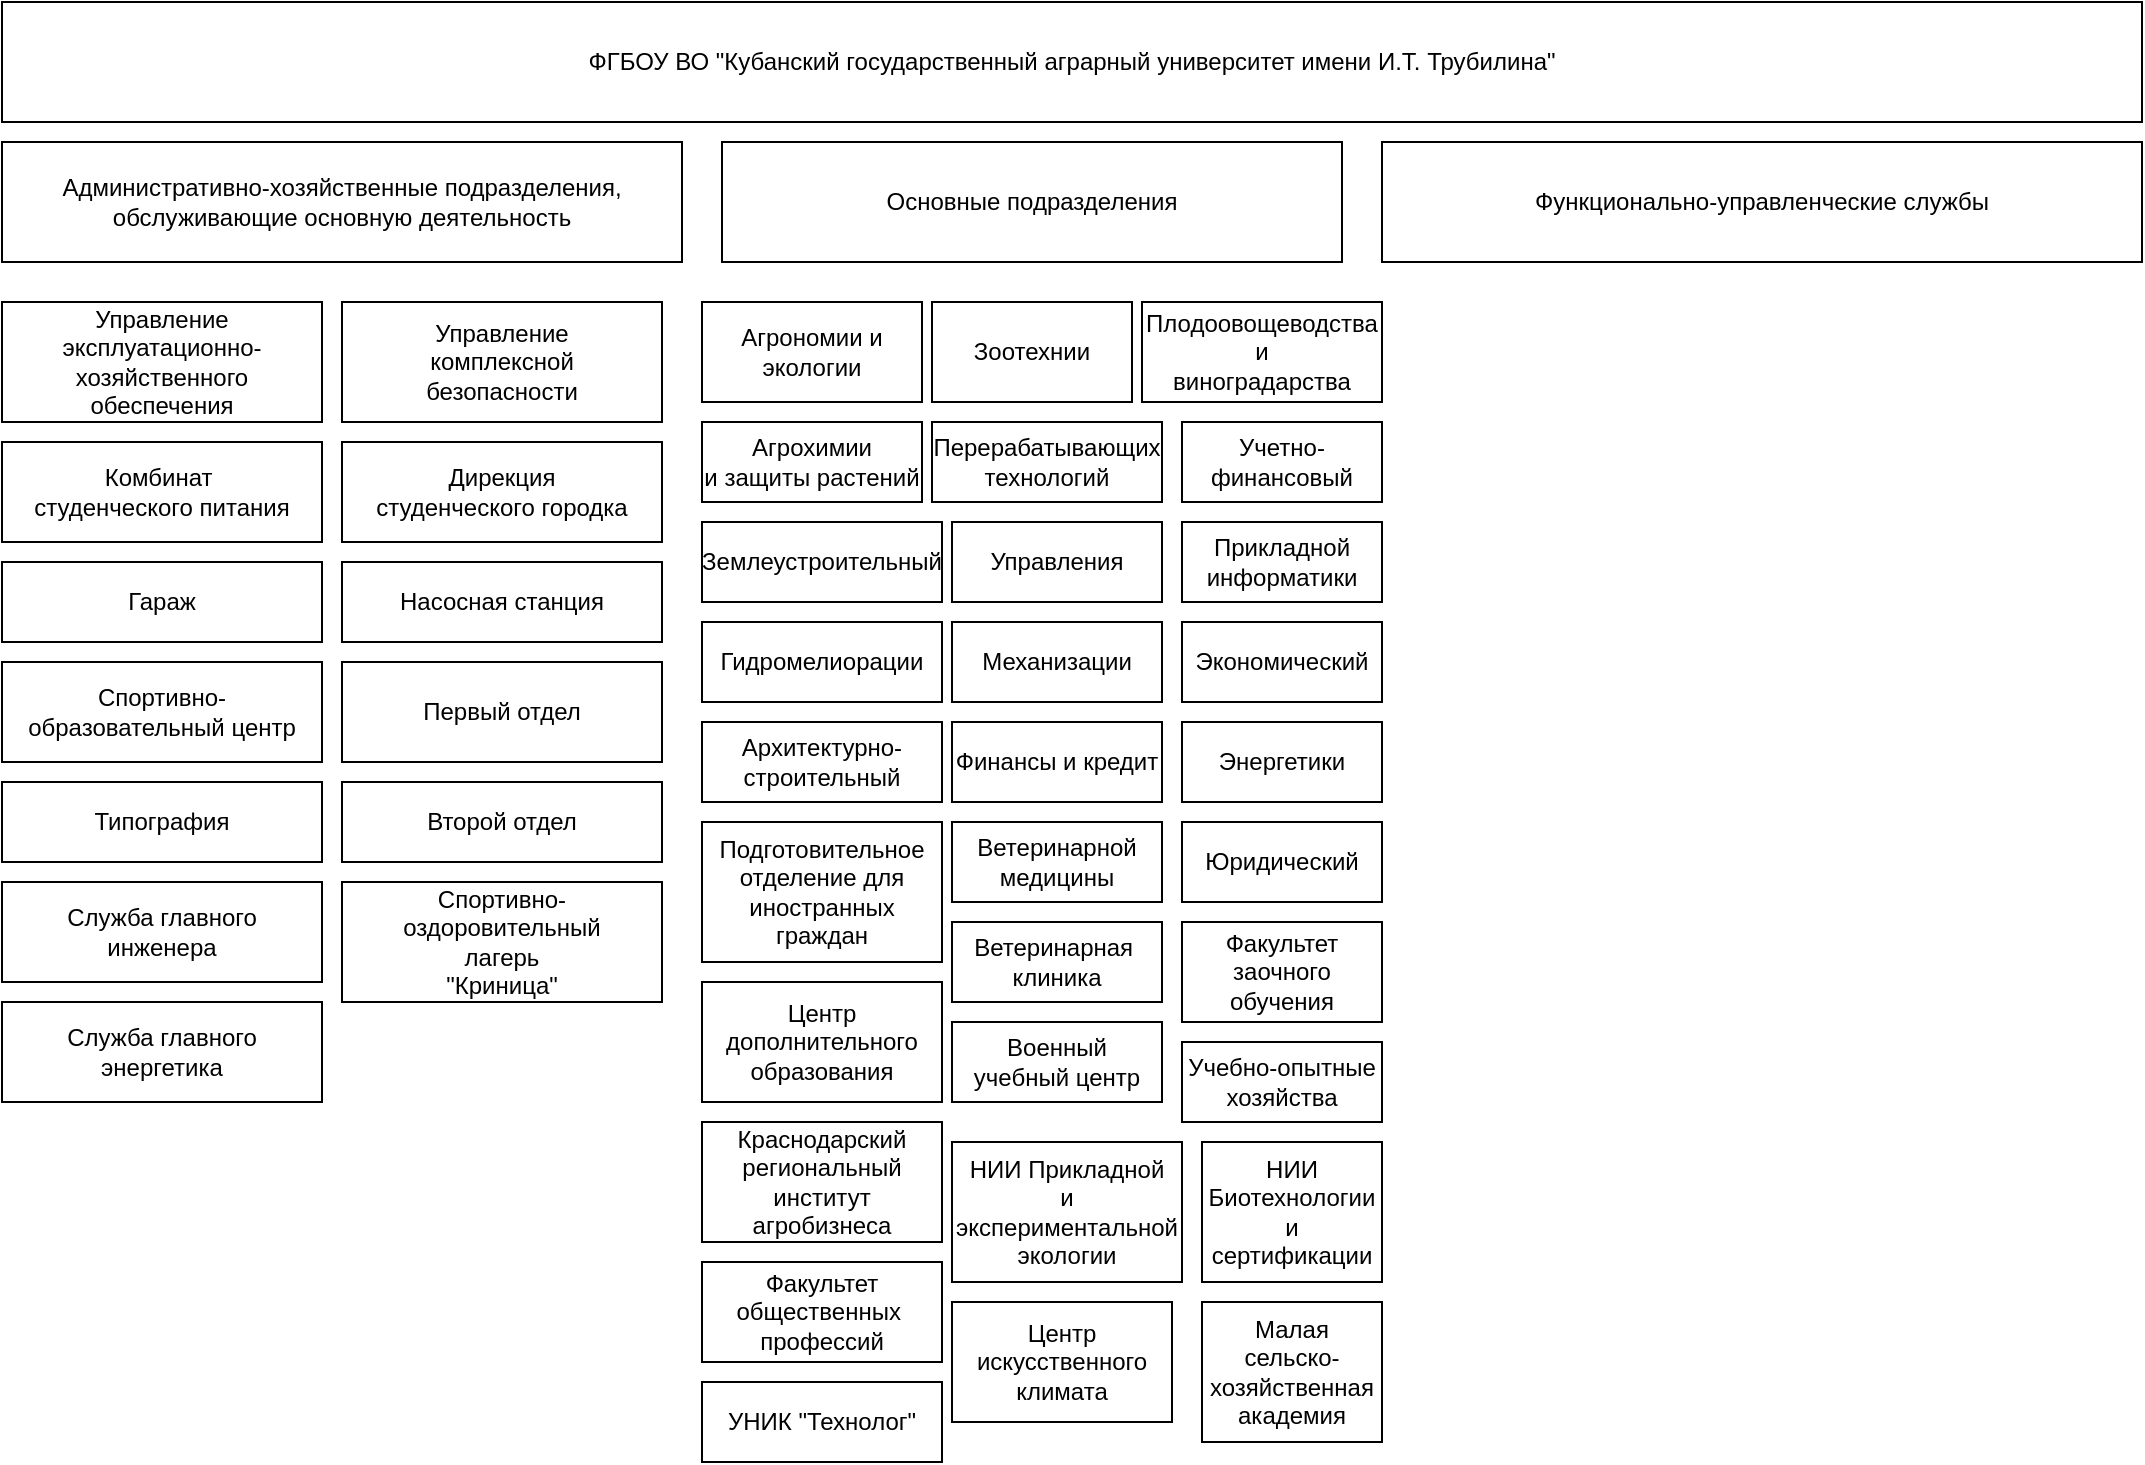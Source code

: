 <mxfile version="20.6.0" type="github">
  <diagram name="Page-1" id="b98fa263-6416-c6ec-5b7d-78bf54ef71d0">
    <mxGraphModel dx="1662" dy="802" grid="1" gridSize="10" guides="1" tooltips="1" connect="1" arrows="1" fold="1" page="1" pageScale="1.5" pageWidth="1169" pageHeight="826" background="none" math="0" shadow="0">
      <root>
        <mxCell id="0" style=";html=1;" />
        <mxCell id="1" style=";html=1;" parent="0" />
        <mxCell id="hcTSXzJrnQQSGbbqOwBM-1" value="ФГБОУ ВО &quot;Кубанский государственный аграрный университет имени И.Т. Трубилина&quot;" style="rounded=0;whiteSpace=wrap;html=1;" vertex="1" parent="1">
          <mxGeometry x="300" y="10" width="1070" height="60" as="geometry" />
        </mxCell>
        <mxCell id="hcTSXzJrnQQSGbbqOwBM-4" value="Административно-хозяйственные подразделения,&lt;br&gt;обслуживающие основную деятельность" style="rounded=0;whiteSpace=wrap;html=1;" vertex="1" parent="1">
          <mxGeometry x="300" y="80" width="340" height="60" as="geometry" />
        </mxCell>
        <mxCell id="hcTSXzJrnQQSGbbqOwBM-5" value="Основные подразделения" style="rounded=0;whiteSpace=wrap;html=1;" vertex="1" parent="1">
          <mxGeometry x="660" y="80" width="310" height="60" as="geometry" />
        </mxCell>
        <mxCell id="hcTSXzJrnQQSGbbqOwBM-6" value="Функционально-управленческие службы" style="rounded=0;whiteSpace=wrap;html=1;" vertex="1" parent="1">
          <mxGeometry x="990" y="80" width="380" height="60" as="geometry" />
        </mxCell>
        <mxCell id="hcTSXzJrnQQSGbbqOwBM-7" value="Управление&lt;br&gt;эксплуатационно-&lt;br&gt;хозяйственного&lt;br&gt;обеспечения" style="rounded=0;whiteSpace=wrap;html=1;" vertex="1" parent="1">
          <mxGeometry x="300" y="160" width="160" height="60" as="geometry" />
        </mxCell>
        <mxCell id="hcTSXzJrnQQSGbbqOwBM-8" value="Управление&lt;br&gt;комплексной&lt;br&gt;безопасности" style="rounded=0;whiteSpace=wrap;html=1;" vertex="1" parent="1">
          <mxGeometry x="470" y="160" width="160" height="60" as="geometry" />
        </mxCell>
        <mxCell id="hcTSXzJrnQQSGbbqOwBM-9" value="Комбинат&amp;nbsp;&lt;br&gt;студенческого питания" style="rounded=0;whiteSpace=wrap;html=1;" vertex="1" parent="1">
          <mxGeometry x="300" y="230" width="160" height="50" as="geometry" />
        </mxCell>
        <mxCell id="hcTSXzJrnQQSGbbqOwBM-10" value="Дирекция&lt;br&gt;студенческого городка" style="rounded=0;whiteSpace=wrap;html=1;" vertex="1" parent="1">
          <mxGeometry x="470" y="230" width="160" height="50" as="geometry" />
        </mxCell>
        <mxCell id="hcTSXzJrnQQSGbbqOwBM-11" value="Гараж" style="rounded=0;whiteSpace=wrap;html=1;" vertex="1" parent="1">
          <mxGeometry x="300" y="290" width="160" height="40" as="geometry" />
        </mxCell>
        <mxCell id="hcTSXzJrnQQSGbbqOwBM-12" value="Насосная станция" style="rounded=0;whiteSpace=wrap;html=1;" vertex="1" parent="1">
          <mxGeometry x="470" y="290" width="160" height="40" as="geometry" />
        </mxCell>
        <mxCell id="hcTSXzJrnQQSGbbqOwBM-13" value="Спортивно-&lt;br&gt;образовательный центр" style="rounded=0;whiteSpace=wrap;html=1;" vertex="1" parent="1">
          <mxGeometry x="300" y="340" width="160" height="50" as="geometry" />
        </mxCell>
        <mxCell id="hcTSXzJrnQQSGbbqOwBM-14" value="Первый отдел" style="rounded=0;whiteSpace=wrap;html=1;" vertex="1" parent="1">
          <mxGeometry x="470" y="340" width="160" height="50" as="geometry" />
        </mxCell>
        <mxCell id="hcTSXzJrnQQSGbbqOwBM-15" value="Типография" style="rounded=0;whiteSpace=wrap;html=1;" vertex="1" parent="1">
          <mxGeometry x="300" y="400" width="160" height="40" as="geometry" />
        </mxCell>
        <mxCell id="hcTSXzJrnQQSGbbqOwBM-16" value="Второй отдел" style="rounded=0;whiteSpace=wrap;html=1;" vertex="1" parent="1">
          <mxGeometry x="470" y="400" width="160" height="40" as="geometry" />
        </mxCell>
        <mxCell id="hcTSXzJrnQQSGbbqOwBM-17" value="Служба главного&lt;br&gt;инженера" style="rounded=0;whiteSpace=wrap;html=1;" vertex="1" parent="1">
          <mxGeometry x="300" y="450" width="160" height="50" as="geometry" />
        </mxCell>
        <mxCell id="hcTSXzJrnQQSGbbqOwBM-18" value="Служба главного&lt;br&gt;энергетика" style="rounded=0;whiteSpace=wrap;html=1;" vertex="1" parent="1">
          <mxGeometry x="300" y="510" width="160" height="50" as="geometry" />
        </mxCell>
        <mxCell id="hcTSXzJrnQQSGbbqOwBM-19" value="Спортивно-&lt;br&gt;оздоровительный&lt;br&gt;лагерь&lt;br&gt;&quot;Криница&quot;" style="rounded=0;whiteSpace=wrap;html=1;" vertex="1" parent="1">
          <mxGeometry x="470" y="450" width="160" height="60" as="geometry" />
        </mxCell>
        <mxCell id="hcTSXzJrnQQSGbbqOwBM-20" value="Агрономии и&lt;br&gt;экологии" style="rounded=0;whiteSpace=wrap;html=1;" vertex="1" parent="1">
          <mxGeometry x="650" y="160" width="110" height="50" as="geometry" />
        </mxCell>
        <mxCell id="hcTSXzJrnQQSGbbqOwBM-21" value="Зоотехнии" style="rounded=0;whiteSpace=wrap;html=1;" vertex="1" parent="1">
          <mxGeometry x="765" y="160" width="100" height="50" as="geometry" />
        </mxCell>
        <mxCell id="hcTSXzJrnQQSGbbqOwBM-22" value="Плодоовощеводства&lt;br&gt;и&lt;br&gt;виноградарства" style="rounded=0;whiteSpace=wrap;html=1;" vertex="1" parent="1">
          <mxGeometry x="870" y="160" width="120" height="50" as="geometry" />
        </mxCell>
        <mxCell id="hcTSXzJrnQQSGbbqOwBM-24" value="Агрохимии&lt;br&gt;и защиты растений" style="rounded=0;whiteSpace=wrap;html=1;" vertex="1" parent="1">
          <mxGeometry x="650" y="220" width="110" height="40" as="geometry" />
        </mxCell>
        <mxCell id="hcTSXzJrnQQSGbbqOwBM-25" value="Перерабатывающих&lt;br&gt;технологий" style="rounded=0;whiteSpace=wrap;html=1;" vertex="1" parent="1">
          <mxGeometry x="765" y="220" width="115" height="40" as="geometry" />
        </mxCell>
        <mxCell id="hcTSXzJrnQQSGbbqOwBM-26" value="Учетно-&lt;br&gt;финансовый" style="rounded=0;whiteSpace=wrap;html=1;" vertex="1" parent="1">
          <mxGeometry x="890" y="220" width="100" height="40" as="geometry" />
        </mxCell>
        <mxCell id="hcTSXzJrnQQSGbbqOwBM-27" value="Землеустроительный" style="rounded=0;whiteSpace=wrap;html=1;" vertex="1" parent="1">
          <mxGeometry x="650" y="270" width="120" height="40" as="geometry" />
        </mxCell>
        <mxCell id="hcTSXzJrnQQSGbbqOwBM-28" value="Управления" style="rounded=0;whiteSpace=wrap;html=1;" vertex="1" parent="1">
          <mxGeometry x="775" y="270" width="105" height="40" as="geometry" />
        </mxCell>
        <mxCell id="hcTSXzJrnQQSGbbqOwBM-29" value="Прикладной&lt;br&gt;информатики" style="rounded=0;whiteSpace=wrap;html=1;" vertex="1" parent="1">
          <mxGeometry x="890" y="270" width="100" height="40" as="geometry" />
        </mxCell>
        <mxCell id="hcTSXzJrnQQSGbbqOwBM-30" value="Гидромелиорации" style="rounded=0;whiteSpace=wrap;html=1;" vertex="1" parent="1">
          <mxGeometry x="650" y="320" width="120" height="40" as="geometry" />
        </mxCell>
        <mxCell id="hcTSXzJrnQQSGbbqOwBM-31" value="Механизации" style="rounded=0;whiteSpace=wrap;html=1;" vertex="1" parent="1">
          <mxGeometry x="775" y="320" width="105" height="40" as="geometry" />
        </mxCell>
        <mxCell id="hcTSXzJrnQQSGbbqOwBM-32" value="Экономический" style="rounded=0;whiteSpace=wrap;html=1;" vertex="1" parent="1">
          <mxGeometry x="890" y="320" width="100" height="40" as="geometry" />
        </mxCell>
        <mxCell id="hcTSXzJrnQQSGbbqOwBM-33" value="Архитектурно-&lt;br&gt;строительный" style="rounded=0;whiteSpace=wrap;html=1;" vertex="1" parent="1">
          <mxGeometry x="650" y="370" width="120" height="40" as="geometry" />
        </mxCell>
        <mxCell id="hcTSXzJrnQQSGbbqOwBM-34" value="Финансы и кредит" style="rounded=0;whiteSpace=wrap;html=1;" vertex="1" parent="1">
          <mxGeometry x="775" y="370" width="105" height="40" as="geometry" />
        </mxCell>
        <mxCell id="hcTSXzJrnQQSGbbqOwBM-35" value="Энергетики" style="rounded=0;whiteSpace=wrap;html=1;" vertex="1" parent="1">
          <mxGeometry x="890" y="370" width="100" height="40" as="geometry" />
        </mxCell>
        <mxCell id="hcTSXzJrnQQSGbbqOwBM-36" value="Подготовительное&lt;br&gt;отделение для&lt;br&gt;иностранных&lt;br&gt;граждан" style="rounded=0;whiteSpace=wrap;html=1;" vertex="1" parent="1">
          <mxGeometry x="650" y="420" width="120" height="70" as="geometry" />
        </mxCell>
        <mxCell id="hcTSXzJrnQQSGbbqOwBM-37" value="Ветеринарной&lt;br&gt;медицины" style="rounded=0;whiteSpace=wrap;html=1;" vertex="1" parent="1">
          <mxGeometry x="775" y="420" width="105" height="40" as="geometry" />
        </mxCell>
        <mxCell id="hcTSXzJrnQQSGbbqOwBM-38" value="Юридический" style="rounded=0;whiteSpace=wrap;html=1;" vertex="1" parent="1">
          <mxGeometry x="890" y="420" width="100" height="40" as="geometry" />
        </mxCell>
        <mxCell id="hcTSXzJrnQQSGbbqOwBM-39" value="Центр&lt;br&gt;дополнительного&lt;br&gt;образования" style="rounded=0;whiteSpace=wrap;html=1;" vertex="1" parent="1">
          <mxGeometry x="650" y="500" width="120" height="60" as="geometry" />
        </mxCell>
        <mxCell id="hcTSXzJrnQQSGbbqOwBM-40" value="Ветеринарная&amp;nbsp;&lt;br&gt;клиника" style="rounded=0;whiteSpace=wrap;html=1;" vertex="1" parent="1">
          <mxGeometry x="775" y="470" width="105" height="40" as="geometry" />
        </mxCell>
        <mxCell id="hcTSXzJrnQQSGbbqOwBM-41" value="Факультет&lt;br&gt;заочного&lt;br&gt;обучения" style="rounded=0;whiteSpace=wrap;html=1;" vertex="1" parent="1">
          <mxGeometry x="890" y="470" width="100" height="50" as="geometry" />
        </mxCell>
        <mxCell id="hcTSXzJrnQQSGbbqOwBM-42" value="Краснодарский&lt;br&gt;региональный&lt;br&gt;институт&lt;br&gt;агробизнеса" style="rounded=0;whiteSpace=wrap;html=1;" vertex="1" parent="1">
          <mxGeometry x="650" y="570" width="120" height="60" as="geometry" />
        </mxCell>
        <mxCell id="hcTSXzJrnQQSGbbqOwBM-43" value="Военный&lt;br&gt;учебный центр" style="rounded=0;whiteSpace=wrap;html=1;" vertex="1" parent="1">
          <mxGeometry x="775" y="520" width="105" height="40" as="geometry" />
        </mxCell>
        <mxCell id="hcTSXzJrnQQSGbbqOwBM-44" value="Учебно-опытные&lt;br&gt;хозяйства" style="rounded=0;whiteSpace=wrap;html=1;" vertex="1" parent="1">
          <mxGeometry x="890" y="530" width="100" height="40" as="geometry" />
        </mxCell>
        <mxCell id="hcTSXzJrnQQSGbbqOwBM-45" value="Факультет&lt;br&gt;общественных&amp;nbsp;&lt;br&gt;профессий" style="rounded=0;whiteSpace=wrap;html=1;" vertex="1" parent="1">
          <mxGeometry x="650" y="640" width="120" height="50" as="geometry" />
        </mxCell>
        <mxCell id="hcTSXzJrnQQSGbbqOwBM-46" value="УНИК &quot;Технолог&quot;" style="rounded=0;whiteSpace=wrap;html=1;" vertex="1" parent="1">
          <mxGeometry x="650" y="700" width="120" height="40" as="geometry" />
        </mxCell>
        <mxCell id="hcTSXzJrnQQSGbbqOwBM-47" value="НИИ Прикладной&lt;br&gt;и&lt;br&gt;экспериментальной&lt;br&gt;экологии" style="rounded=0;whiteSpace=wrap;html=1;" vertex="1" parent="1">
          <mxGeometry x="775" y="580" width="115" height="70" as="geometry" />
        </mxCell>
        <mxCell id="hcTSXzJrnQQSGbbqOwBM-48" value="Центр&lt;br&gt;искусственного&lt;br&gt;климата" style="rounded=0;whiteSpace=wrap;html=1;" vertex="1" parent="1">
          <mxGeometry x="775" y="660" width="110" height="60" as="geometry" />
        </mxCell>
        <mxCell id="hcTSXzJrnQQSGbbqOwBM-49" value="НИИ&lt;br&gt;Биотехнологии&lt;br&gt;и&lt;br&gt;сертификации" style="rounded=0;whiteSpace=wrap;html=1;" vertex="1" parent="1">
          <mxGeometry x="900" y="580" width="90" height="70" as="geometry" />
        </mxCell>
        <mxCell id="hcTSXzJrnQQSGbbqOwBM-51" value="Малая&lt;br&gt;сельско-&lt;br&gt;хозяйственная академия" style="rounded=0;whiteSpace=wrap;html=1;" vertex="1" parent="1">
          <mxGeometry x="900" y="660" width="90" height="70" as="geometry" />
        </mxCell>
      </root>
    </mxGraphModel>
  </diagram>
</mxfile>

